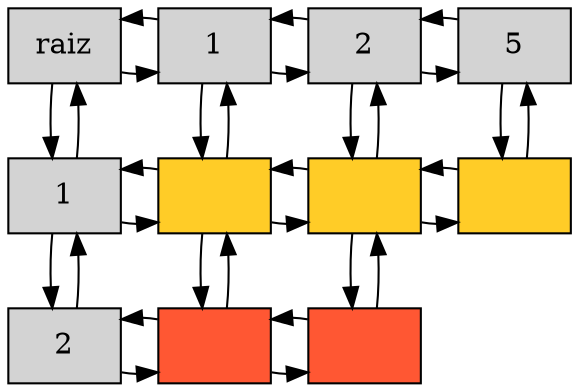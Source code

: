  digraph Matrix {
 node[shape = "box", style=filled]
 "Nodo0_0"[label = "raiz", group="0"]                                                                                                                  
 "Nodo0_0"->"Nodo2_0"
 "Nodo0_0"->"Nodo2_0"[dir = back]
 "Nodo0_0"->"Nodo0_2"
 "Nodo0_0"->"Nodo0_2"[dir = back]
 "Nodo2_0"[label = "1", group="2"]                                                                                                                     
 "Nodo2_0"->"Nodo3_0"
 "Nodo2_0"->"Nodo3_0"[dir = back]
 "Nodo2_0"->"Nodo2_2"
 "Nodo2_0"->"Nodo2_2"[dir = back]
 "Nodo3_0"[label = "2", group="3"]                                                                                                                     
 "Nodo3_0"->"Nodo6_0"
 "Nodo3_0"->"Nodo6_0"[dir = back]
 "Nodo3_0"->"Nodo3_2"
 "Nodo3_0"->"Nodo3_2"[dir = back]
 "Nodo6_0"[label = "5", group="6"]                                                                                                                     
 "Nodo6_0"->"Nodo6_2"
 "Nodo6_0"->"Nodo6_2"[dir = back]
 {rank=same;"Nodo0_0";"Nodo2_0";"Nodo3_0";"Nodo6_0"}
 "Nodo0_2"[label = "1", group="0"]                                                                                                                     
 "Nodo0_2"->"Nodo2_2"
 "Nodo0_2"->"Nodo2_2"[dir = back]
 "Nodo0_2"->"Nodo0_3"
 "Nodo0_2"->"Nodo0_3"[dir = back]
 "Nodo2_2"[label = "", fillcolor="#FFCC27", group="2"]                                                                                                 
 "Nodo2_2"->"Nodo3_2"
 "Nodo2_2"->"Nodo3_2"[dir = back]
 "Nodo2_2"->"Nodo2_3"
 "Nodo2_2"->"Nodo2_3"[dir = back]
 "Nodo3_2"[label = "", fillcolor="#FFCC27", group="3"]                                                                                                 
 "Nodo3_2"->"Nodo6_2"
 "Nodo3_2"->"Nodo6_2"[dir = back]
 "Nodo3_2"->"Nodo3_3"
 "Nodo3_2"->"Nodo3_3"[dir = back]
 "Nodo6_2"[label = "", fillcolor="#FFCC27", group="6"]                                                                                                 
 {rank=same;"Nodo0_2";"Nodo2_2";"Nodo3_2";"Nodo6_2"}
 "Nodo0_3"[label = "2", group="0"]                                                                                                                     
 "Nodo0_3"->"Nodo2_3"
 "Nodo0_3"->"Nodo2_3"[dir = back]
 "Nodo2_3"[label = "", fillcolor="#FF5733", group="2"]                                                                                                 
 "Nodo2_3"->"Nodo3_3"
 "Nodo2_3"->"Nodo3_3"[dir = back]
 "Nodo3_3"[label = "", fillcolor="#FF5733", group="3"]                                                                                                 
 {rank=same;"Nodo0_3";"Nodo2_3";"Nodo3_3"}
 }
